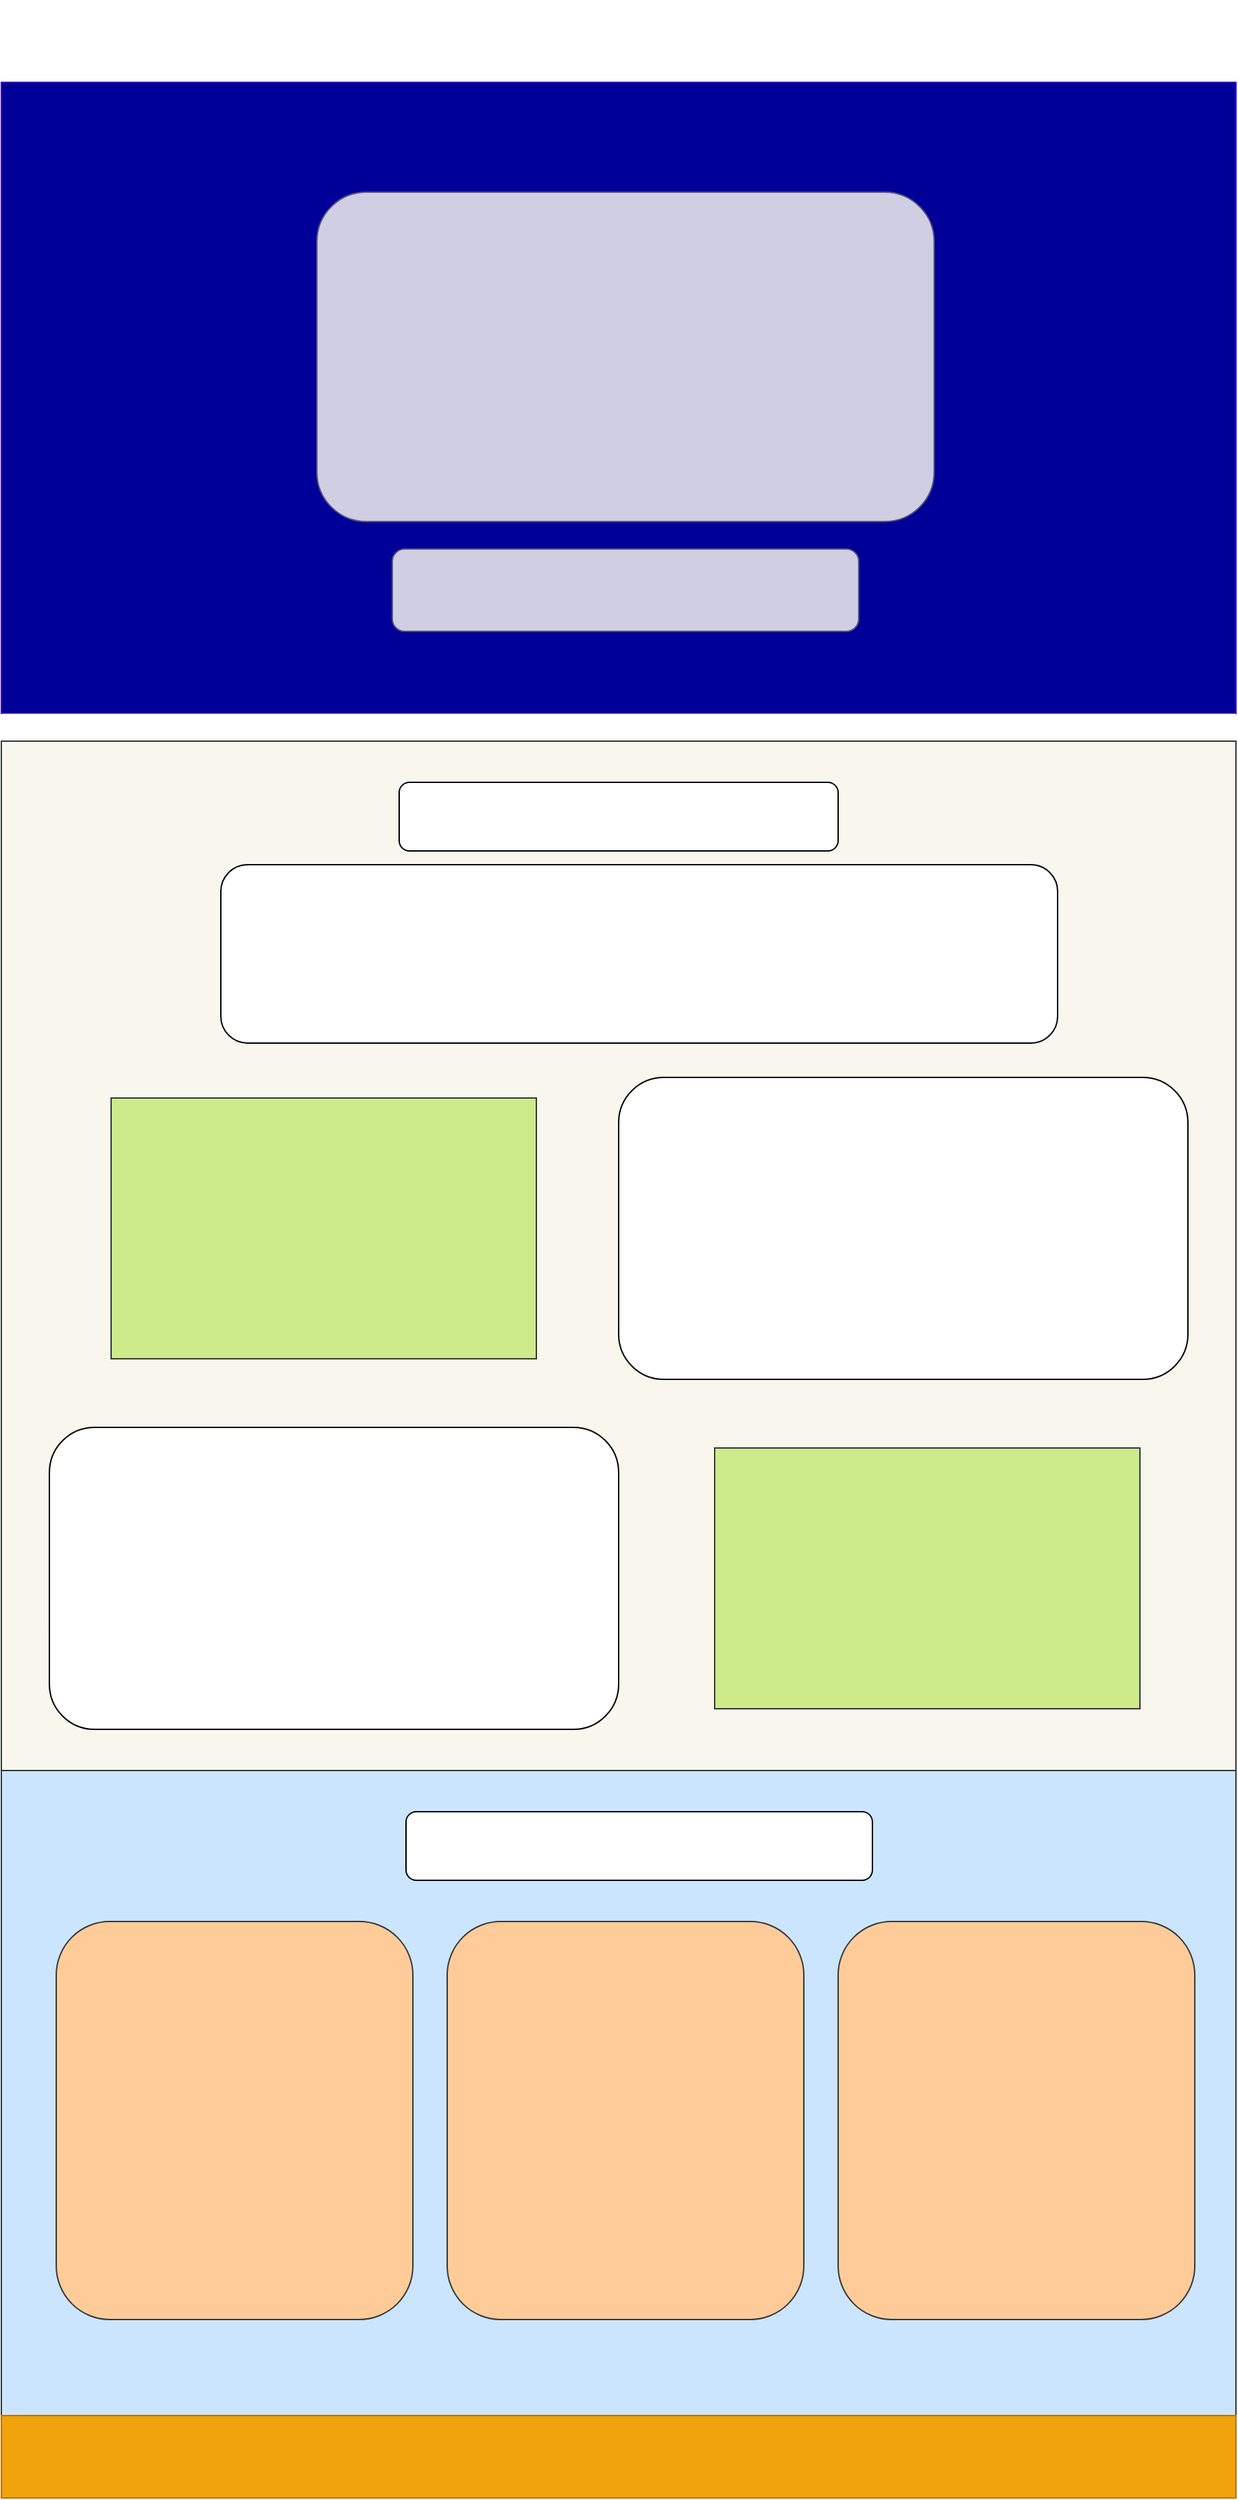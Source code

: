 <mxfile version="22.0.0" type="device">
  <diagram name="Page-1" id="bihlqzqY-UvytCouwV04">
    <mxGraphModel dx="1036" dy="656" grid="1" gridSize="10" guides="1" tooltips="1" connect="1" arrows="1" fold="1" page="1" pageScale="1" pageWidth="900" pageHeight="1600" math="0" shadow="0">
      <root>
        <mxCell id="0" />
        <mxCell id="1" parent="0" />
        <mxCell id="V7PkJHJhUjx96dAXELO_-1" value="" style="rounded=0;whiteSpace=wrap;html=1;fontSize=16;strokeColor=none;" parent="1" vertex="1">
          <mxGeometry width="900" height="60" as="geometry" />
        </mxCell>
        <mxCell id="V7PkJHJhUjx96dAXELO_-2" value="" style="rounded=0;whiteSpace=wrap;html=1;fontSize=16;fillColor=#000099;strokeColor=#3700CC;fontColor=#ffffff;" parent="1" vertex="1">
          <mxGeometry y="60" width="900" height="460" as="geometry" />
        </mxCell>
        <mxCell id="V7PkJHJhUjx96dAXELO_-3" value="" style="rounded=1;whiteSpace=wrap;html=1;fontSize=16;fillColor=#d0cee2;strokeColor=#56517e;" parent="1" vertex="1">
          <mxGeometry x="230" y="140" width="450" height="240" as="geometry" />
        </mxCell>
        <mxCell id="V7PkJHJhUjx96dAXELO_-4" value="" style="rounded=1;whiteSpace=wrap;html=1;fontSize=16;fillColor=#d0cee2;strokeColor=#56517e;" parent="1" vertex="1">
          <mxGeometry x="285" y="400" width="340" height="60" as="geometry" />
        </mxCell>
        <mxCell id="V7PkJHJhUjx96dAXELO_-5" value="" style="rounded=0;whiteSpace=wrap;html=1;fontSize=16;strokeColor=none;" parent="1" vertex="1">
          <mxGeometry y="520" width="900" height="20" as="geometry" />
        </mxCell>
        <mxCell id="V7PkJHJhUjx96dAXELO_-6" value="" style="rounded=0;whiteSpace=wrap;html=1;fontSize=16;fillColor=#f9f7ed;strokeColor=#36393d;" parent="1" vertex="1">
          <mxGeometry y="540" width="900" height="750" as="geometry" />
        </mxCell>
        <mxCell id="V7PkJHJhUjx96dAXELO_-7" value="" style="rounded=1;whiteSpace=wrap;html=1;fontSize=16;" parent="1" vertex="1">
          <mxGeometry x="290" y="570" width="320" height="50" as="geometry" />
        </mxCell>
        <mxCell id="V7PkJHJhUjx96dAXELO_-8" value="" style="rounded=1;whiteSpace=wrap;html=1;fontSize=16;" parent="1" vertex="1">
          <mxGeometry x="450" y="785" width="415" height="220" as="geometry" />
        </mxCell>
        <mxCell id="V7PkJHJhUjx96dAXELO_-9" value="" style="rounded=0;whiteSpace=wrap;html=1;fontSize=16;fillColor=#cdeb8b;strokeColor=#36393d;" parent="1" vertex="1">
          <mxGeometry x="80" y="800" width="310" height="190" as="geometry" />
        </mxCell>
        <mxCell id="V7PkJHJhUjx96dAXELO_-10" value="" style="rounded=1;whiteSpace=wrap;html=1;fontSize=16;" parent="1" vertex="1">
          <mxGeometry x="35" y="1040" width="415" height="220" as="geometry" />
        </mxCell>
        <mxCell id="V7PkJHJhUjx96dAXELO_-11" value="" style="rounded=0;whiteSpace=wrap;html=1;fontSize=16;fillColor=#cdeb8b;strokeColor=#36393d;" parent="1" vertex="1">
          <mxGeometry x="520" y="1055" width="310" height="190" as="geometry" />
        </mxCell>
        <mxCell id="V7PkJHJhUjx96dAXELO_-12" value="" style="rounded=1;whiteSpace=wrap;html=1;fontSize=16;" parent="1" vertex="1">
          <mxGeometry x="160" y="630" width="610" height="130" as="geometry" />
        </mxCell>
        <mxCell id="V7PkJHJhUjx96dAXELO_-13" value="" style="rounded=0;whiteSpace=wrap;html=1;fontSize=16;fillColor=#cce5ff;strokeColor=#36393d;" parent="1" vertex="1">
          <mxGeometry y="1290" width="900" height="470" as="geometry" />
        </mxCell>
        <mxCell id="V7PkJHJhUjx96dAXELO_-14" value="" style="rounded=1;whiteSpace=wrap;html=1;fontSize=16;fillColor=#ffcc99;strokeColor=#36393d;" parent="1" vertex="1">
          <mxGeometry x="40" y="1400" width="260" height="290" as="geometry" />
        </mxCell>
        <mxCell id="V7PkJHJhUjx96dAXELO_-17" value="" style="rounded=1;whiteSpace=wrap;html=1;fontSize=16;fillColor=#ffcc99;strokeColor=#36393d;" parent="1" vertex="1">
          <mxGeometry x="610" y="1400" width="260" height="290" as="geometry" />
        </mxCell>
        <mxCell id="V7PkJHJhUjx96dAXELO_-18" value="" style="rounded=1;whiteSpace=wrap;html=1;fontSize=16;fillColor=#ffcc99;strokeColor=#36393d;" parent="1" vertex="1">
          <mxGeometry x="325" y="1400" width="260" height="290" as="geometry" />
        </mxCell>
        <mxCell id="V7PkJHJhUjx96dAXELO_-19" value="" style="rounded=1;whiteSpace=wrap;html=1;fontSize=16;" parent="1" vertex="1">
          <mxGeometry x="295" y="1320" width="340" height="50" as="geometry" />
        </mxCell>
        <mxCell id="V7PkJHJhUjx96dAXELO_-21" value="" style="rounded=0;whiteSpace=wrap;html=1;fontSize=16;fillColor=#f0a30a;fontColor=#000000;strokeColor=#BD7000;" parent="1" vertex="1">
          <mxGeometry y="1760" width="900" height="60" as="geometry" />
        </mxCell>
      </root>
    </mxGraphModel>
  </diagram>
</mxfile>
